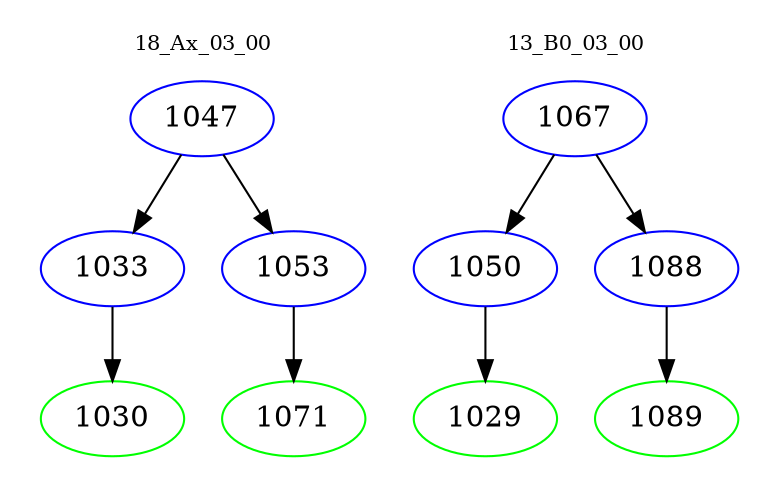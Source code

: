 digraph{
subgraph cluster_0 {
color = white
label = "18_Ax_03_00";
fontsize=10;
T0_1047 [label="1047", color="blue"]
T0_1047 -> T0_1033 [color="black"]
T0_1033 [label="1033", color="blue"]
T0_1033 -> T0_1030 [color="black"]
T0_1030 [label="1030", color="green"]
T0_1047 -> T0_1053 [color="black"]
T0_1053 [label="1053", color="blue"]
T0_1053 -> T0_1071 [color="black"]
T0_1071 [label="1071", color="green"]
}
subgraph cluster_1 {
color = white
label = "13_B0_03_00";
fontsize=10;
T1_1067 [label="1067", color="blue"]
T1_1067 -> T1_1050 [color="black"]
T1_1050 [label="1050", color="blue"]
T1_1050 -> T1_1029 [color="black"]
T1_1029 [label="1029", color="green"]
T1_1067 -> T1_1088 [color="black"]
T1_1088 [label="1088", color="blue"]
T1_1088 -> T1_1089 [color="black"]
T1_1089 [label="1089", color="green"]
}
}
